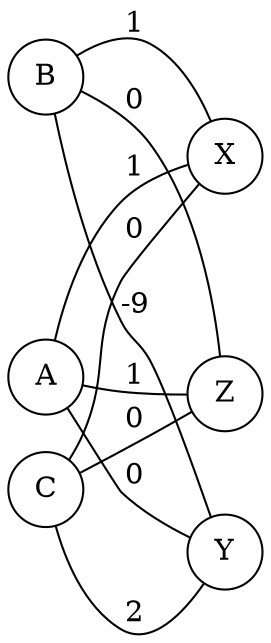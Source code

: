strict graph Exemple {
  rankdir=LR;
  A [ shape="circle" penwidth="1.0" ];
  B [ shape="circle" penwidth="1.0" ];
  C [ shape="circle" penwidth="1.0" ];
  X [ shape="circle" penwidth="1.0" ];
  Y [ shape="circle" penwidth="1.0" ];
  Z [ shape="circle" penwidth="1.0" ];
  A -- X [ penwidth="1.0" label="1" ];
  A -- Y [ penwidth="1.0" label="0" ];
  A -- Z [ penwidth="1.0" label="1" ];
  B -- X [ penwidth="1.0" label="1" ];
  B -- Y [ penwidth="1.0" label="-9" ];
  B -- Z [ penwidth="1.0" label="0" ];
  C -- X [ penwidth="1.0" label="0" ];
  C -- Y [ penwidth="1.0" label="2" ];
  C -- Z [ penwidth="1.0" label="0" ];
}
